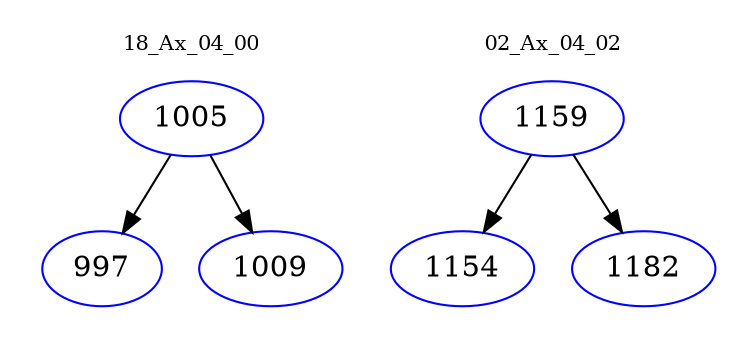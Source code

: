 digraph{
subgraph cluster_0 {
color = white
label = "18_Ax_04_00";
fontsize=10;
T0_1005 [label="1005", color="blue"]
T0_1005 -> T0_997 [color="black"]
T0_997 [label="997", color="blue"]
T0_1005 -> T0_1009 [color="black"]
T0_1009 [label="1009", color="blue"]
}
subgraph cluster_1 {
color = white
label = "02_Ax_04_02";
fontsize=10;
T1_1159 [label="1159", color="blue"]
T1_1159 -> T1_1154 [color="black"]
T1_1154 [label="1154", color="blue"]
T1_1159 -> T1_1182 [color="black"]
T1_1182 [label="1182", color="blue"]
}
}
